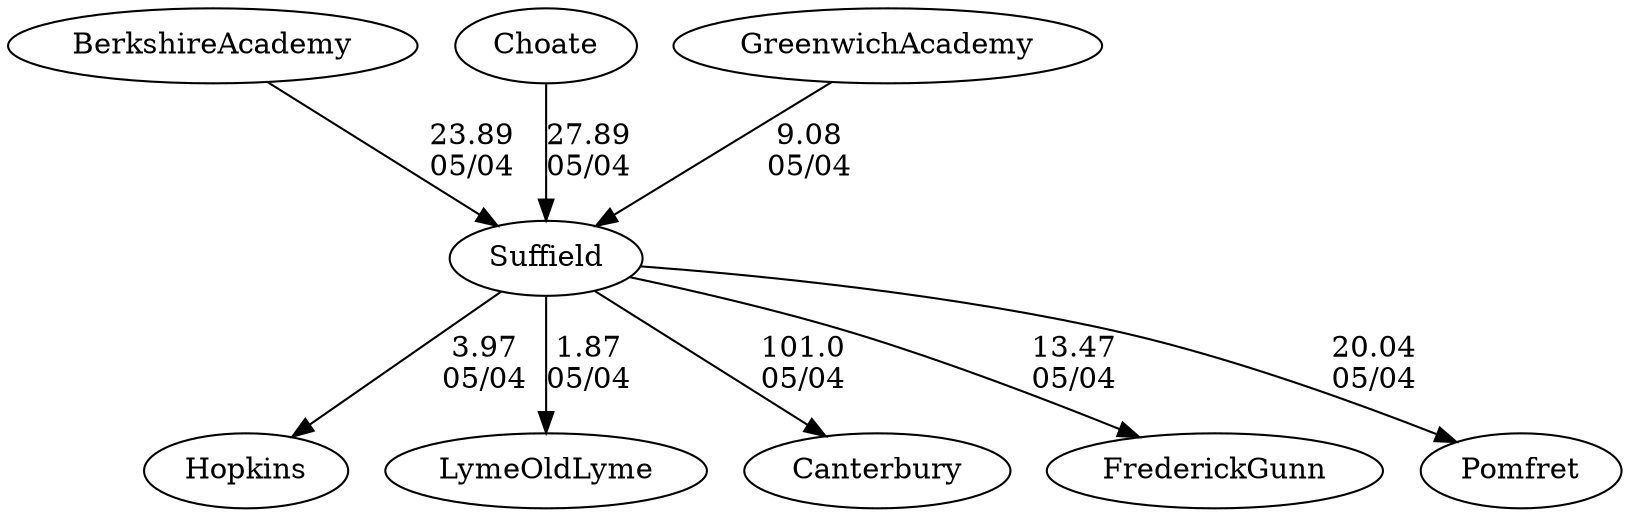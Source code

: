 digraph girls2foursSuffield {BerkshireAcademy [URL="girls2foursSuffieldBerkshireAcademy.html"];Suffield [URL="girls2foursSuffieldSuffield.html"];Hopkins [URL="girls2foursSuffieldHopkins.html"];LymeOldLyme [URL="girls2foursSuffieldLymeOldLyme.html"];Choate [URL="girls2foursSuffieldChoate.html"];GreenwichAcademy [URL="girls2foursSuffieldGreenwichAcademy.html"];Canterbury [URL="girls2foursSuffieldCanterbury.html"];FrederickGunn [URL="girls2foursSuffieldFrederickGunn.html"];Pomfret [URL="girls2foursSuffieldPomfret.html"];Suffield -> LymeOldLyme[label="1.87
05/04", weight="99", tooltip="Founder's Day Regatta			
", URL="", random="random"]; 
Suffield -> Hopkins[label="3.97
05/04", weight="97", tooltip="Founder's Day Regatta			
", URL="", random="random"]; 
Suffield -> FrederickGunn[label="13.47
05/04", weight="87", tooltip="Founder's Day Regatta			
", URL="", random="random"]; 
Suffield -> Pomfret[label="20.04
05/04", weight="80", tooltip="Founder's Day Regatta			
", URL="", random="random"]; 
Suffield -> Canterbury[label="101.0
05/04", weight="-1", tooltip="Founder's Day Regatta			
", URL="", random="random"]; 
Choate -> Suffield[label="27.89
05/04", weight="73", tooltip="Founder's Day Regatta			
", URL="", random="random"]; 
BerkshireAcademy -> Suffield[label="23.89
05/04", weight="77", tooltip="Founder's Day Regatta			
", URL="", random="random"]; 
GreenwichAcademy -> Suffield[label="9.08
05/04", weight="91", tooltip="Founder's Day Regatta			
", URL="", random="random"]}